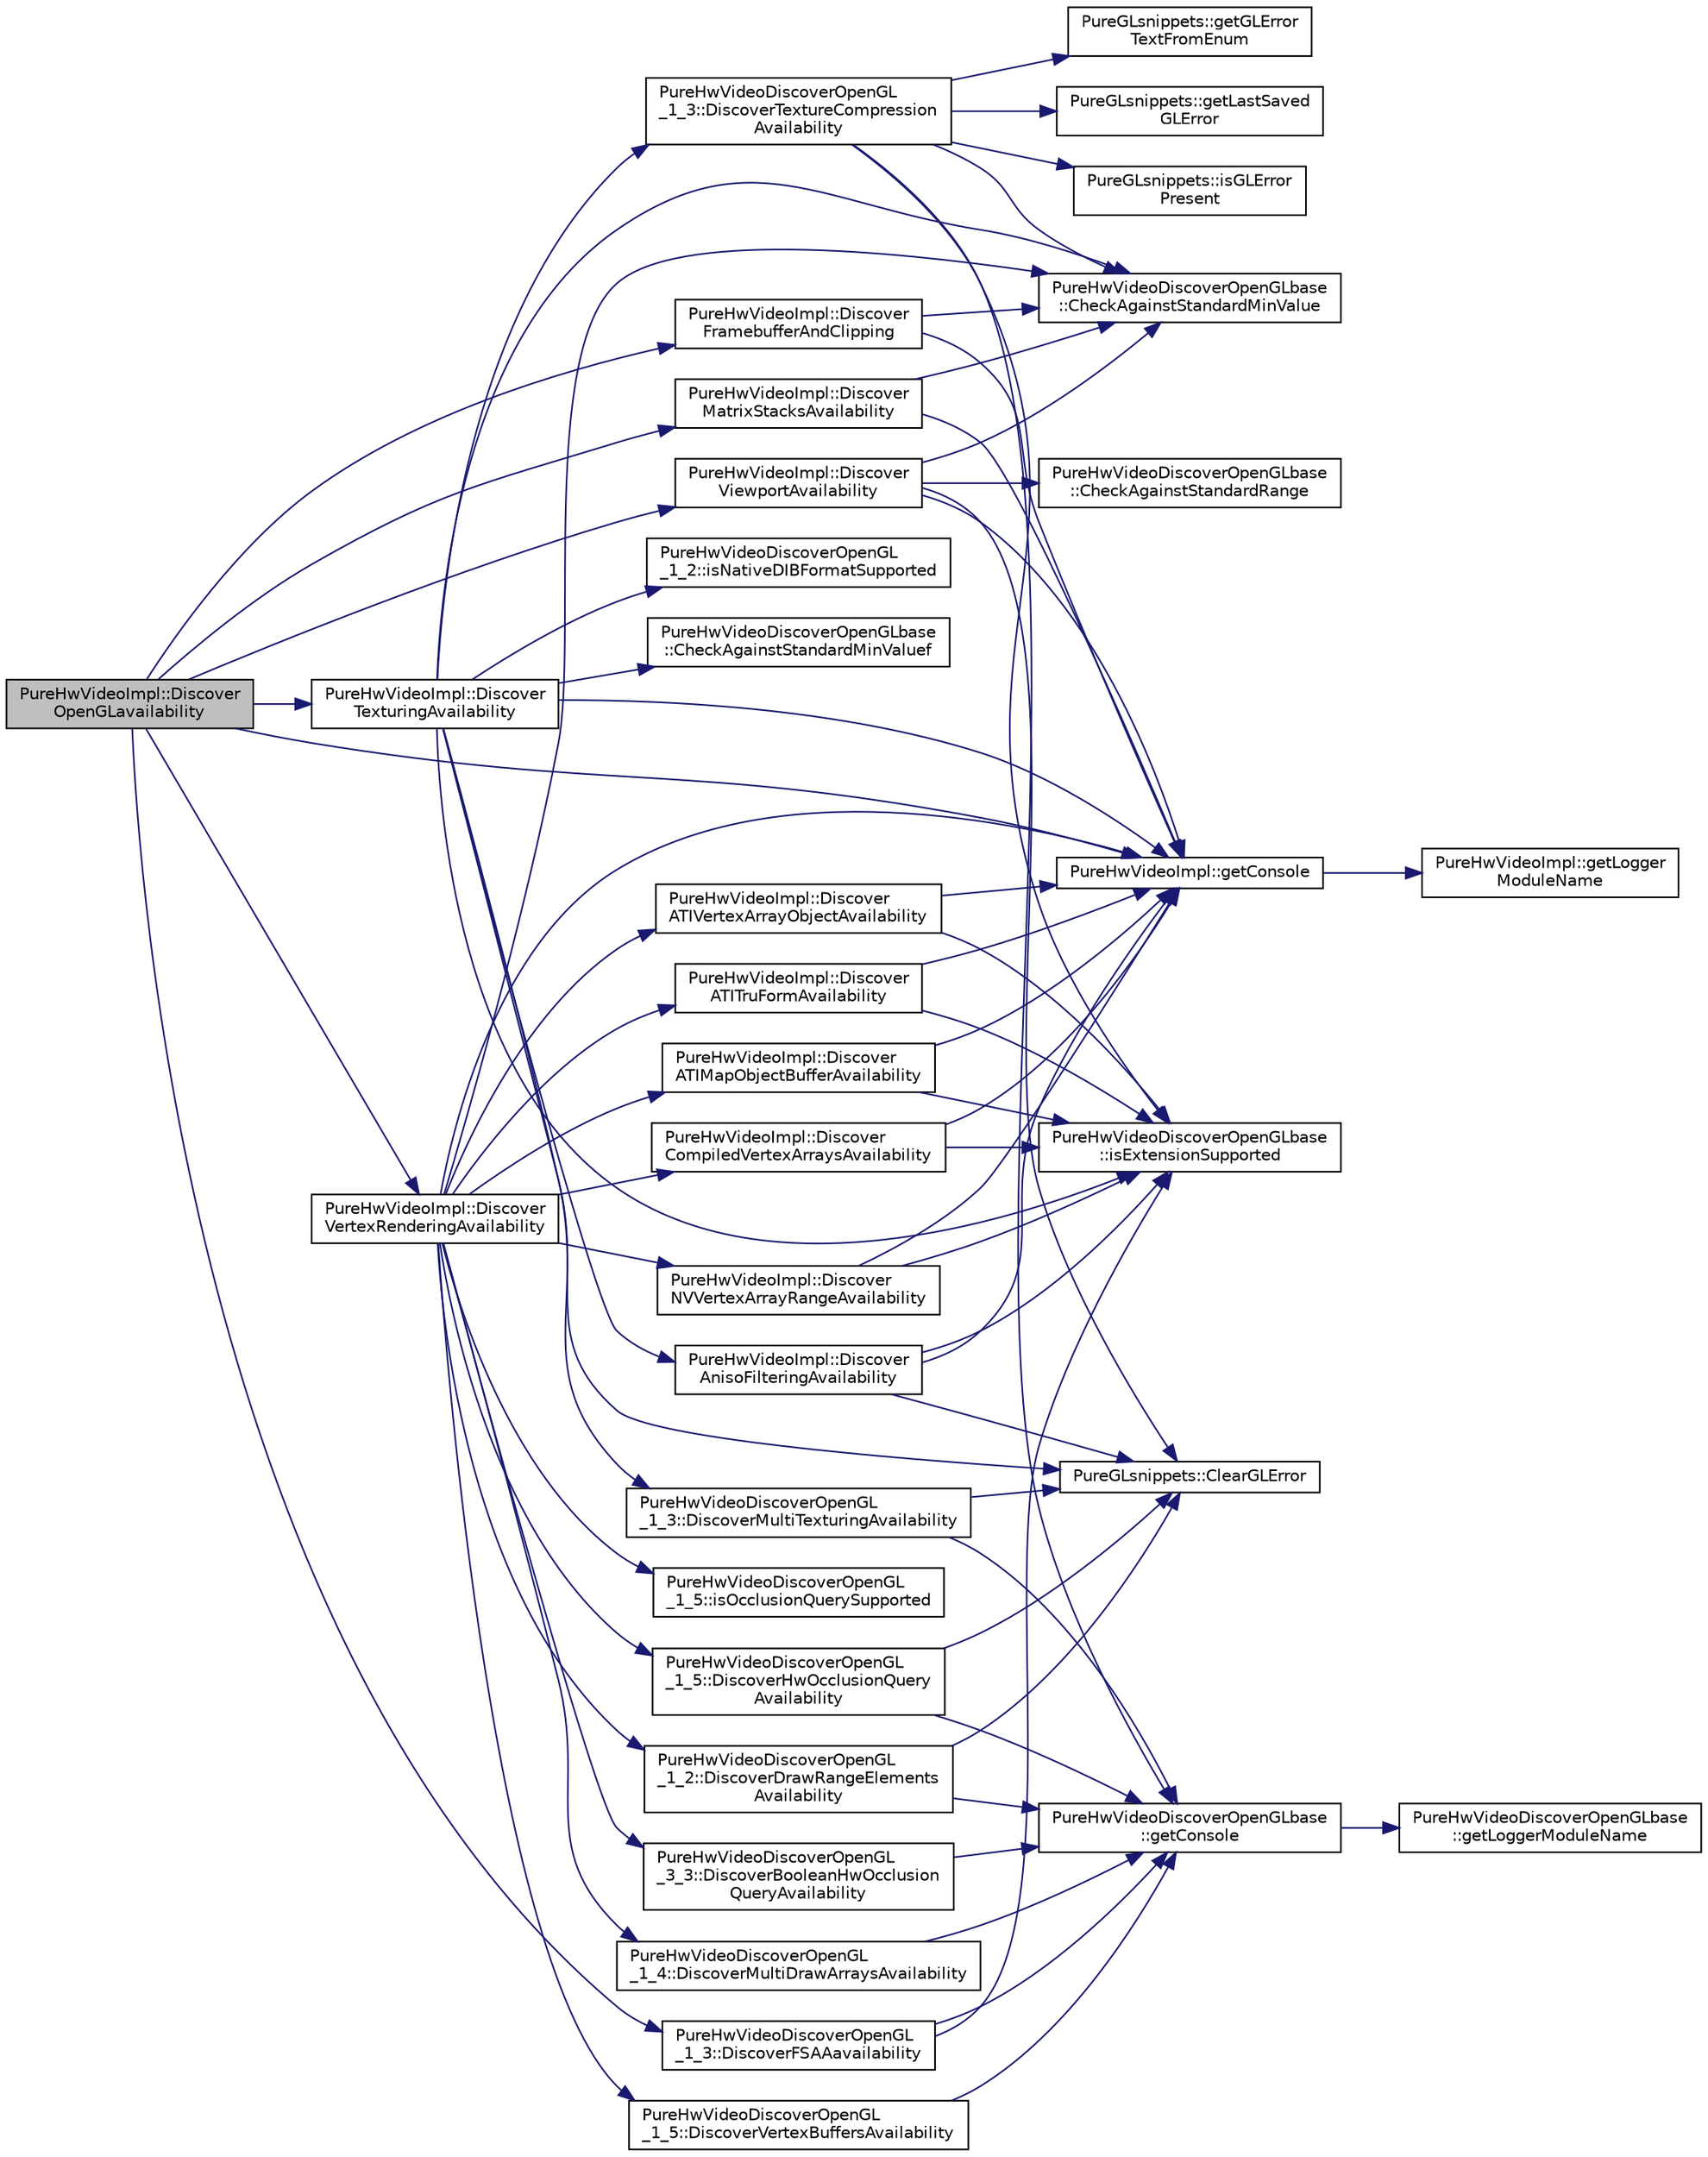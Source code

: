 digraph "PureHwVideoImpl::DiscoverOpenGLavailability"
{
 // LATEX_PDF_SIZE
  edge [fontname="Helvetica",fontsize="10",labelfontname="Helvetica",labelfontsize="10"];
  node [fontname="Helvetica",fontsize="10",shape=record];
  rankdir="LR";
  Node1 [label="PureHwVideoImpl::Discover\lOpenGLavailability",height=0.2,width=0.4,color="black", fillcolor="grey75", style="filled", fontcolor="black",tooltip=" "];
  Node1 -> Node2 [color="midnightblue",fontsize="10",style="solid",fontname="Helvetica"];
  Node2 [label="PureHwVideoImpl::Discover\lFramebufferAndClipping",height=0.2,width=0.4,color="black", fillcolor="white", style="filled",URL="$class_pure_hw_video_impl.html#a4a0b8e648ab013e6c02b542256ec4bfd",tooltip="Query framebuffer and clipping details."];
  Node2 -> Node3 [color="midnightblue",fontsize="10",style="solid",fontname="Helvetica"];
  Node3 [label="PureHwVideoDiscoverOpenGLbase\l::CheckAgainstStandardMinValue",height=0.2,width=0.4,color="black", fillcolor="white", style="filled",URL="$class_pure_hw_video_discover_open_g_lbase.html#a3246dee68bcc5b5084b6095c3365864a",tooltip="Checks given value against given standard value."];
  Node2 -> Node4 [color="midnightblue",fontsize="10",style="solid",fontname="Helvetica"];
  Node4 [label="PureHwVideoImpl::getConsole",height=0.2,width=0.4,color="black", fillcolor="white", style="filled",URL="$class_pure_hw_video_impl.html#a7802e0a390c5e5141f29d7501443c4c0",tooltip="Returns access to console preset with logger module name as this class."];
  Node4 -> Node5 [color="midnightblue",fontsize="10",style="solid",fontname="Helvetica"];
  Node5 [label="PureHwVideoImpl::getLogger\lModuleName",height=0.2,width=0.4,color="black", fillcolor="white", style="filled",URL="$class_pure_hw_video_impl.html#a5bcc6bdf054e4c31881ba937f6c908f2",tooltip="Returns the logger module name of this class."];
  Node1 -> Node6 [color="midnightblue",fontsize="10",style="solid",fontname="Helvetica"];
  Node6 [label="PureHwVideoDiscoverOpenGL\l_1_3::DiscoverFSAAavailability",height=0.2,width=0.4,color="black", fillcolor="white", style="filled",URL="$class_pure_hw_video_discover_open_g_l__1__3.html#aebba2fb2f30ade71ad4dfd3250bcecd2",tooltip="Query FSAA availability."];
  Node6 -> Node7 [color="midnightblue",fontsize="10",style="solid",fontname="Helvetica"];
  Node7 [label="PureHwVideoDiscoverOpenGLbase\l::getConsole",height=0.2,width=0.4,color="black", fillcolor="white", style="filled",URL="$class_pure_hw_video_discover_open_g_lbase.html#a29adfda3b524c247a5cd7a1979f35df5",tooltip="Returns access to console preset with logger module name as this class."];
  Node7 -> Node8 [color="midnightblue",fontsize="10",style="solid",fontname="Helvetica"];
  Node8 [label="PureHwVideoDiscoverOpenGLbase\l::getLoggerModuleName",height=0.2,width=0.4,color="black", fillcolor="white", style="filled",URL="$class_pure_hw_video_discover_open_g_lbase.html#a34d22bb4f5d5999a3dc713ba1b004efe",tooltip="Returns the logger module name of this class."];
  Node6 -> Node9 [color="midnightblue",fontsize="10",style="solid",fontname="Helvetica"];
  Node9 [label="PureHwVideoDiscoverOpenGLbase\l::isExtensionSupported",height=0.2,width=0.4,color="black", fillcolor="white", style="filled",URL="$class_pure_hw_video_discover_open_g_lbase.html#a67f0959c377517a38b9a4b94416ff3a2",tooltip="Is the given extension supported?"];
  Node1 -> Node10 [color="midnightblue",fontsize="10",style="solid",fontname="Helvetica"];
  Node10 [label="PureHwVideoImpl::Discover\lMatrixStacksAvailability",height=0.2,width=0.4,color="black", fillcolor="white", style="filled",URL="$class_pure_hw_video_impl.html#a19f2688220bec157f5638ddf4b1fa1f4",tooltip="Query matrix stacks details."];
  Node10 -> Node3 [color="midnightblue",fontsize="10",style="solid",fontname="Helvetica"];
  Node10 -> Node4 [color="midnightblue",fontsize="10",style="solid",fontname="Helvetica"];
  Node1 -> Node11 [color="midnightblue",fontsize="10",style="solid",fontname="Helvetica"];
  Node11 [label="PureHwVideoImpl::Discover\lTexturingAvailability",height=0.2,width=0.4,color="black", fillcolor="white", style="filled",URL="$class_pure_hw_video_impl.html#ace2ea76a9eb688300eacfb5da87c791d",tooltip="Query texturing capabilities."];
  Node11 -> Node3 [color="midnightblue",fontsize="10",style="solid",fontname="Helvetica"];
  Node11 -> Node12 [color="midnightblue",fontsize="10",style="solid",fontname="Helvetica"];
  Node12 [label="PureHwVideoDiscoverOpenGLbase\l::CheckAgainstStandardMinValuef",height=0.2,width=0.4,color="black", fillcolor="white", style="filled",URL="$class_pure_hw_video_discover_open_g_lbase.html#ad2c3f3a50644f5b194332a3c45baba38",tooltip="Checks given value against given standard value."];
  Node11 -> Node13 [color="midnightblue",fontsize="10",style="solid",fontname="Helvetica"];
  Node13 [label="PureGLsnippets::ClearGLError",height=0.2,width=0.4,color="black", fillcolor="white", style="filled",URL="$class_pure_g_lsnippets.html#a861a8137e889cc2e6dd0b81eee84a6c3",tooltip="Clears GL error state."];
  Node11 -> Node14 [color="midnightblue",fontsize="10",style="solid",fontname="Helvetica"];
  Node14 [label="PureHwVideoImpl::Discover\lAnisoFilteringAvailability",height=0.2,width=0.4,color="black", fillcolor="white", style="filled",URL="$class_pure_hw_video_impl.html#a5ce6c30a016b640acfb13d7a3c6343fa",tooltip="Query anisotropic filtering availability."];
  Node14 -> Node13 [color="midnightblue",fontsize="10",style="solid",fontname="Helvetica"];
  Node14 -> Node4 [color="midnightblue",fontsize="10",style="solid",fontname="Helvetica"];
  Node14 -> Node9 [color="midnightblue",fontsize="10",style="solid",fontname="Helvetica"];
  Node11 -> Node15 [color="midnightblue",fontsize="10",style="solid",fontname="Helvetica"];
  Node15 [label="PureHwVideoDiscoverOpenGL\l_1_3::DiscoverMultiTexturingAvailability",height=0.2,width=0.4,color="black", fillcolor="white", style="filled",URL="$class_pure_hw_video_discover_open_g_l__1__3.html#a676203be476ccf4fcc379f7eaf38600a",tooltip="Query multitexturing availability."];
  Node15 -> Node13 [color="midnightblue",fontsize="10",style="solid",fontname="Helvetica"];
  Node15 -> Node7 [color="midnightblue",fontsize="10",style="solid",fontname="Helvetica"];
  Node11 -> Node16 [color="midnightblue",fontsize="10",style="solid",fontname="Helvetica"];
  Node16 [label="PureHwVideoDiscoverOpenGL\l_1_3::DiscoverTextureCompression\lAvailability",height=0.2,width=0.4,color="black", fillcolor="white", style="filled",URL="$class_pure_hw_video_discover_open_g_l__1__3.html#a82dc05d50ada5ae79ace7ac9217f49ea",tooltip="Query texture compression availability."];
  Node16 -> Node3 [color="midnightblue",fontsize="10",style="solid",fontname="Helvetica"];
  Node16 -> Node7 [color="midnightblue",fontsize="10",style="solid",fontname="Helvetica"];
  Node16 -> Node17 [color="midnightblue",fontsize="10",style="solid",fontname="Helvetica"];
  Node17 [label="PureGLsnippets::getGLError\lTextFromEnum",height=0.2,width=0.4,color="black", fillcolor="white", style="filled",URL="$class_pure_g_lsnippets.html#ac9c5e3570d082ea2c1f51b185e238641",tooltip="Gets the string representation of the given GL error."];
  Node16 -> Node18 [color="midnightblue",fontsize="10",style="solid",fontname="Helvetica"];
  Node18 [label="PureGLsnippets::getLastSaved\lGLError",height=0.2,width=0.4,color="black", fillcolor="white", style="filled",URL="$class_pure_g_lsnippets.html#a65daf410252a99c8a322fea26bd4caf1",tooltip="Gets the last saved GL error."];
  Node16 -> Node9 [color="midnightblue",fontsize="10",style="solid",fontname="Helvetica"];
  Node16 -> Node19 [color="midnightblue",fontsize="10",style="solid",fontname="Helvetica"];
  Node19 [label="PureGLsnippets::isGLError\lPresent",height=0.2,width=0.4,color="black", fillcolor="white", style="filled",URL="$class_pure_g_lsnippets.html#a9901675747b09835eb82ddbad3a91fa5",tooltip="Gets whether there is an error in OpenGL or not."];
  Node11 -> Node4 [color="midnightblue",fontsize="10",style="solid",fontname="Helvetica"];
  Node11 -> Node9 [color="midnightblue",fontsize="10",style="solid",fontname="Helvetica"];
  Node11 -> Node20 [color="midnightblue",fontsize="10",style="solid",fontname="Helvetica"];
  Node20 [label="PureHwVideoDiscoverOpenGL\l_1_2::isNativeDIBFormatSupported",height=0.2,width=0.4,color="black", fillcolor="white", style="filled",URL="$class_pure_hw_video_discover_open_g_l__1__2.html#addf353267dd6bbe326c58c3c35ba9bc2",tooltip="Gets whether uploading of native DIBs (BGRA) is supported or not."];
  Node1 -> Node21 [color="midnightblue",fontsize="10",style="solid",fontname="Helvetica"];
  Node21 [label="PureHwVideoImpl::Discover\lVertexRenderingAvailability",height=0.2,width=0.4,color="black", fillcolor="white", style="filled",URL="$class_pure_hw_video_impl.html#a331b319709e4a258e1590772cde28362",tooltip="Query vertex rendering specific features availability."];
  Node21 -> Node3 [color="midnightblue",fontsize="10",style="solid",fontname="Helvetica"];
  Node21 -> Node22 [color="midnightblue",fontsize="10",style="solid",fontname="Helvetica"];
  Node22 [label="PureHwVideoImpl::Discover\lATIMapObjectBufferAvailability",height=0.2,width=0.4,color="black", fillcolor="white", style="filled",URL="$class_pure_hw_video_impl.html#ae4e37805871e9f6518c2a81ef1fd4505",tooltip="Query ATI map object buffer availability."];
  Node22 -> Node4 [color="midnightblue",fontsize="10",style="solid",fontname="Helvetica"];
  Node22 -> Node9 [color="midnightblue",fontsize="10",style="solid",fontname="Helvetica"];
  Node21 -> Node23 [color="midnightblue",fontsize="10",style="solid",fontname="Helvetica"];
  Node23 [label="PureHwVideoImpl::Discover\lATITruFormAvailability",height=0.2,width=0.4,color="black", fillcolor="white", style="filled",URL="$class_pure_hw_video_impl.html#a2453bf0ae59b8d8c0620d2e3a91cdb9f",tooltip="Query ATI TruForm availability."];
  Node23 -> Node4 [color="midnightblue",fontsize="10",style="solid",fontname="Helvetica"];
  Node23 -> Node9 [color="midnightblue",fontsize="10",style="solid",fontname="Helvetica"];
  Node21 -> Node24 [color="midnightblue",fontsize="10",style="solid",fontname="Helvetica"];
  Node24 [label="PureHwVideoImpl::Discover\lATIVertexArrayObjectAvailability",height=0.2,width=0.4,color="black", fillcolor="white", style="filled",URL="$class_pure_hw_video_impl.html#a84eaf65c9e1cd01f30bef97123229ab1",tooltip="Query ATI vertex array object availability."];
  Node24 -> Node4 [color="midnightblue",fontsize="10",style="solid",fontname="Helvetica"];
  Node24 -> Node9 [color="midnightblue",fontsize="10",style="solid",fontname="Helvetica"];
  Node21 -> Node25 [color="midnightblue",fontsize="10",style="solid",fontname="Helvetica"];
  Node25 [label="PureHwVideoDiscoverOpenGL\l_3_3::DiscoverBooleanHwOcclusion\lQueryAvailability",height=0.2,width=0.4,color="black", fillcolor="white", style="filled",URL="$class_pure_hw_video_discover_open_g_l__3__3.html#a48febc802f4ecc73a1e9735cac90c6e7",tooltip="Query boolean HW occlusion query availability."];
  Node25 -> Node7 [color="midnightblue",fontsize="10",style="solid",fontname="Helvetica"];
  Node21 -> Node26 [color="midnightblue",fontsize="10",style="solid",fontname="Helvetica"];
  Node26 [label="PureHwVideoImpl::Discover\lCompiledVertexArraysAvailability",height=0.2,width=0.4,color="black", fillcolor="white", style="filled",URL="$class_pure_hw_video_impl.html#a0a3cc3f4bacb8c2c4d9a3e5986189aa9",tooltip="Query compiled vertex arrays availability."];
  Node26 -> Node4 [color="midnightblue",fontsize="10",style="solid",fontname="Helvetica"];
  Node26 -> Node9 [color="midnightblue",fontsize="10",style="solid",fontname="Helvetica"];
  Node21 -> Node27 [color="midnightblue",fontsize="10",style="solid",fontname="Helvetica"];
  Node27 [label="PureHwVideoDiscoverOpenGL\l_1_2::DiscoverDrawRangeElements\lAvailability",height=0.2,width=0.4,color="black", fillcolor="white", style="filled",URL="$class_pure_hw_video_discover_open_g_l__1__2.html#afd58236782f90413f3e544b681327f4f",tooltip="Query draw range elements availability."];
  Node27 -> Node13 [color="midnightblue",fontsize="10",style="solid",fontname="Helvetica"];
  Node27 -> Node7 [color="midnightblue",fontsize="10",style="solid",fontname="Helvetica"];
  Node21 -> Node28 [color="midnightblue",fontsize="10",style="solid",fontname="Helvetica"];
  Node28 [label="PureHwVideoDiscoverOpenGL\l_1_5::DiscoverHwOcclusionQuery\lAvailability",height=0.2,width=0.4,color="black", fillcolor="white", style="filled",URL="$class_pure_hw_video_discover_open_g_l__1__5.html#ad74b876d497b3efb197ff0a77f15513f",tooltip="Query HW occlusion query availability."];
  Node28 -> Node13 [color="midnightblue",fontsize="10",style="solid",fontname="Helvetica"];
  Node28 -> Node7 [color="midnightblue",fontsize="10",style="solid",fontname="Helvetica"];
  Node21 -> Node29 [color="midnightblue",fontsize="10",style="solid",fontname="Helvetica"];
  Node29 [label="PureHwVideoDiscoverOpenGL\l_1_4::DiscoverMultiDrawArraysAvailability",height=0.2,width=0.4,color="black", fillcolor="white", style="filled",URL="$class_pure_hw_video_discover_open_g_l__1__4.html#ac148f90c43aea0b4d47478ac6c211c6e",tooltip="Query multi draw arrays availability."];
  Node29 -> Node7 [color="midnightblue",fontsize="10",style="solid",fontname="Helvetica"];
  Node21 -> Node30 [color="midnightblue",fontsize="10",style="solid",fontname="Helvetica"];
  Node30 [label="PureHwVideoImpl::Discover\lNVVertexArrayRangeAvailability",height=0.2,width=0.4,color="black", fillcolor="white", style="filled",URL="$class_pure_hw_video_impl.html#ad4bdb3db4f155dffee7a22b1b33138f4",tooltip="Query NV vertex array range availability."];
  Node30 -> Node4 [color="midnightblue",fontsize="10",style="solid",fontname="Helvetica"];
  Node30 -> Node9 [color="midnightblue",fontsize="10",style="solid",fontname="Helvetica"];
  Node21 -> Node31 [color="midnightblue",fontsize="10",style="solid",fontname="Helvetica"];
  Node31 [label="PureHwVideoDiscoverOpenGL\l_1_5::DiscoverVertexBuffersAvailability",height=0.2,width=0.4,color="black", fillcolor="white", style="filled",URL="$class_pure_hw_video_discover_open_g_l__1__5.html#a5bf2b6147c16f424b2a25c1dbed9329f",tooltip="Query vertex buffers availability."];
  Node31 -> Node7 [color="midnightblue",fontsize="10",style="solid",fontname="Helvetica"];
  Node21 -> Node4 [color="midnightblue",fontsize="10",style="solid",fontname="Helvetica"];
  Node21 -> Node32 [color="midnightblue",fontsize="10",style="solid",fontname="Helvetica"];
  Node32 [label="PureHwVideoDiscoverOpenGL\l_1_5::isOcclusionQuerySupported",height=0.2,width=0.4,color="black", fillcolor="white", style="filled",URL="$class_pure_hw_video_discover_open_g_l__1__5.html#a8e54bcdea2361e1a5aee8ed988df82df",tooltip="Gets whether HW occlusion query is supported or not."];
  Node1 -> Node33 [color="midnightblue",fontsize="10",style="solid",fontname="Helvetica"];
  Node33 [label="PureHwVideoImpl::Discover\lViewportAvailability",height=0.2,width=0.4,color="black", fillcolor="white", style="filled",URL="$class_pure_hw_video_impl.html#ab8eb37e2fe932c087bb53f9daaf3d47d",tooltip="Query viewport details."];
  Node33 -> Node3 [color="midnightblue",fontsize="10",style="solid",fontname="Helvetica"];
  Node33 -> Node34 [color="midnightblue",fontsize="10",style="solid",fontname="Helvetica"];
  Node34 [label="PureHwVideoDiscoverOpenGLbase\l::CheckAgainstStandardRange",height=0.2,width=0.4,color="black", fillcolor="white", style="filled",URL="$class_pure_hw_video_discover_open_g_lbase.html#ab7890ed1168f0cf55420b9a578580faf",tooltip="Checks given range against given standard range."];
  Node33 -> Node13 [color="midnightblue",fontsize="10",style="solid",fontname="Helvetica"];
  Node33 -> Node4 [color="midnightblue",fontsize="10",style="solid",fontname="Helvetica"];
  Node1 -> Node4 [color="midnightblue",fontsize="10",style="solid",fontname="Helvetica"];
}

